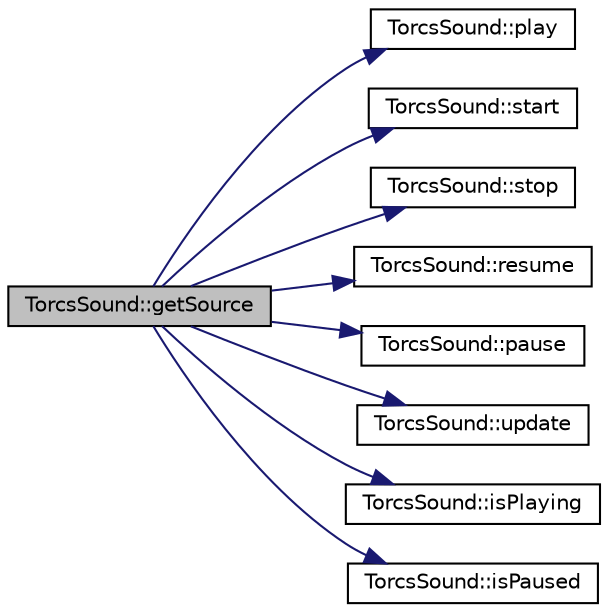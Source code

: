 digraph "TorcsSound::getSource"
{
  edge [fontname="Helvetica",fontsize="10",labelfontname="Helvetica",labelfontsize="10"];
  node [fontname="Helvetica",fontsize="10",shape=record];
  rankdir="LR";
  Node1 [label="TorcsSound::getSource",height=0.2,width=0.4,color="black", fillcolor="grey75", style="filled", fontcolor="black"];
  Node1 -> Node2 [color="midnightblue",fontsize="10",style="solid",fontname="Helvetica"];
  Node2 [label="TorcsSound::play",height=0.2,width=0.4,color="black", fillcolor="white", style="filled",URL="$class_torcs_sound.html#affdf2ba2db2ee89656579c41ab9f3133"];
  Node1 -> Node3 [color="midnightblue",fontsize="10",style="solid",fontname="Helvetica"];
  Node3 [label="TorcsSound::start",height=0.2,width=0.4,color="black", fillcolor="white", style="filled",URL="$class_torcs_sound.html#a0bde13d3733e4172980c51be7af3aa59"];
  Node1 -> Node4 [color="midnightblue",fontsize="10",style="solid",fontname="Helvetica"];
  Node4 [label="TorcsSound::stop",height=0.2,width=0.4,color="black", fillcolor="white", style="filled",URL="$class_torcs_sound.html#ae64e34314e0ed5a74f7892accadcb4fc"];
  Node1 -> Node5 [color="midnightblue",fontsize="10",style="solid",fontname="Helvetica"];
  Node5 [label="TorcsSound::resume",height=0.2,width=0.4,color="black", fillcolor="white", style="filled",URL="$class_torcs_sound.html#aa4e8428b26281d299b05237373802d24"];
  Node1 -> Node6 [color="midnightblue",fontsize="10",style="solid",fontname="Helvetica"];
  Node6 [label="TorcsSound::pause",height=0.2,width=0.4,color="black", fillcolor="white", style="filled",URL="$class_torcs_sound.html#a4f2daca49d7477dc92568612c924c205"];
  Node1 -> Node7 [color="midnightblue",fontsize="10",style="solid",fontname="Helvetica"];
  Node7 [label="TorcsSound::update",height=0.2,width=0.4,color="black", fillcolor="white", style="filled",URL="$class_torcs_sound.html#a178d2f21bebafca204c333de0390ef85"];
  Node1 -> Node8 [color="midnightblue",fontsize="10",style="solid",fontname="Helvetica"];
  Node8 [label="TorcsSound::isPlaying",height=0.2,width=0.4,color="black", fillcolor="white", style="filled",URL="$class_torcs_sound.html#a18f66d4145035d1e83c0d69951200d74"];
  Node1 -> Node9 [color="midnightblue",fontsize="10",style="solid",fontname="Helvetica"];
  Node9 [label="TorcsSound::isPaused",height=0.2,width=0.4,color="black", fillcolor="white", style="filled",URL="$class_torcs_sound.html#a485f978744497504f1ce44d4a265e68a"];
}
